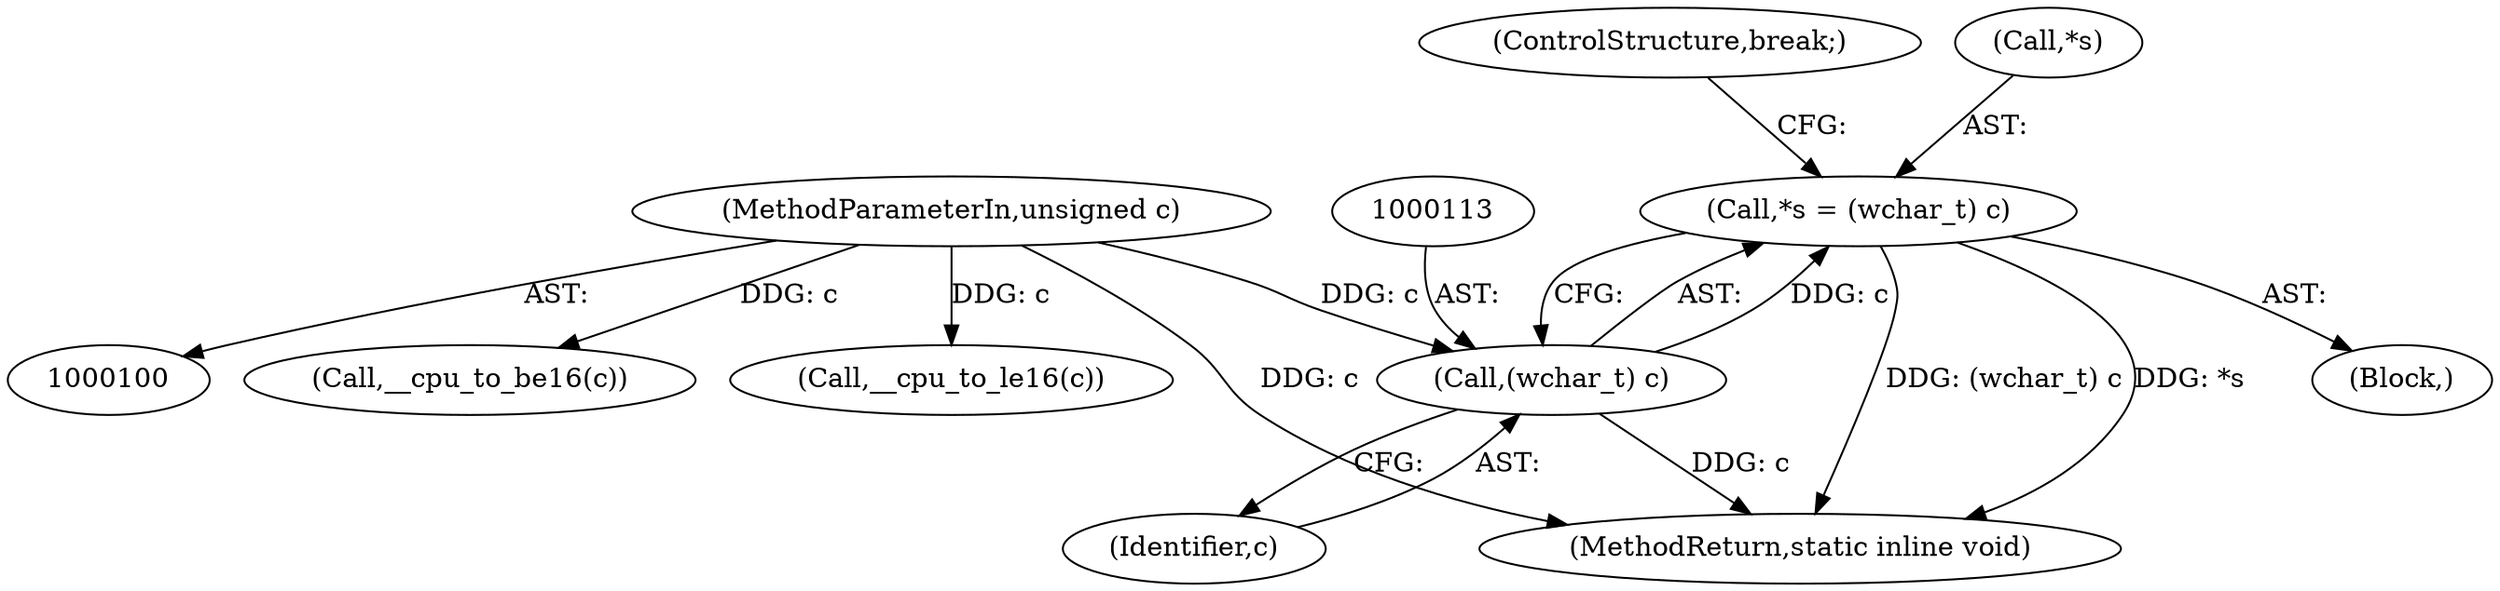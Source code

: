digraph "0_linux_0720a06a7518c9d0c0125bd5d1f3b6264c55c3dd_1@pointer" {
"1000109" [label="(Call,*s = (wchar_t) c)"];
"1000112" [label="(Call,(wchar_t) c)"];
"1000102" [label="(MethodParameterIn,unsigned c)"];
"1000115" [label="(ControlStructure,break;)"];
"1000114" [label="(Identifier,c)"];
"1000107" [label="(Block,)"];
"1000109" [label="(Call,*s = (wchar_t) c)"];
"1000127" [label="(Call,__cpu_to_be16(c))"];
"1000110" [label="(Call,*s)"];
"1000112" [label="(Call,(wchar_t) c)"];
"1000120" [label="(Call,__cpu_to_le16(c))"];
"1000102" [label="(MethodParameterIn,unsigned c)"];
"1000130" [label="(MethodReturn,static inline void)"];
"1000109" -> "1000107"  [label="AST: "];
"1000109" -> "1000112"  [label="CFG: "];
"1000110" -> "1000109"  [label="AST: "];
"1000112" -> "1000109"  [label="AST: "];
"1000115" -> "1000109"  [label="CFG: "];
"1000109" -> "1000130"  [label="DDG: (wchar_t) c"];
"1000109" -> "1000130"  [label="DDG: *s"];
"1000112" -> "1000109"  [label="DDG: c"];
"1000112" -> "1000114"  [label="CFG: "];
"1000113" -> "1000112"  [label="AST: "];
"1000114" -> "1000112"  [label="AST: "];
"1000112" -> "1000130"  [label="DDG: c"];
"1000102" -> "1000112"  [label="DDG: c"];
"1000102" -> "1000100"  [label="AST: "];
"1000102" -> "1000130"  [label="DDG: c"];
"1000102" -> "1000120"  [label="DDG: c"];
"1000102" -> "1000127"  [label="DDG: c"];
}
